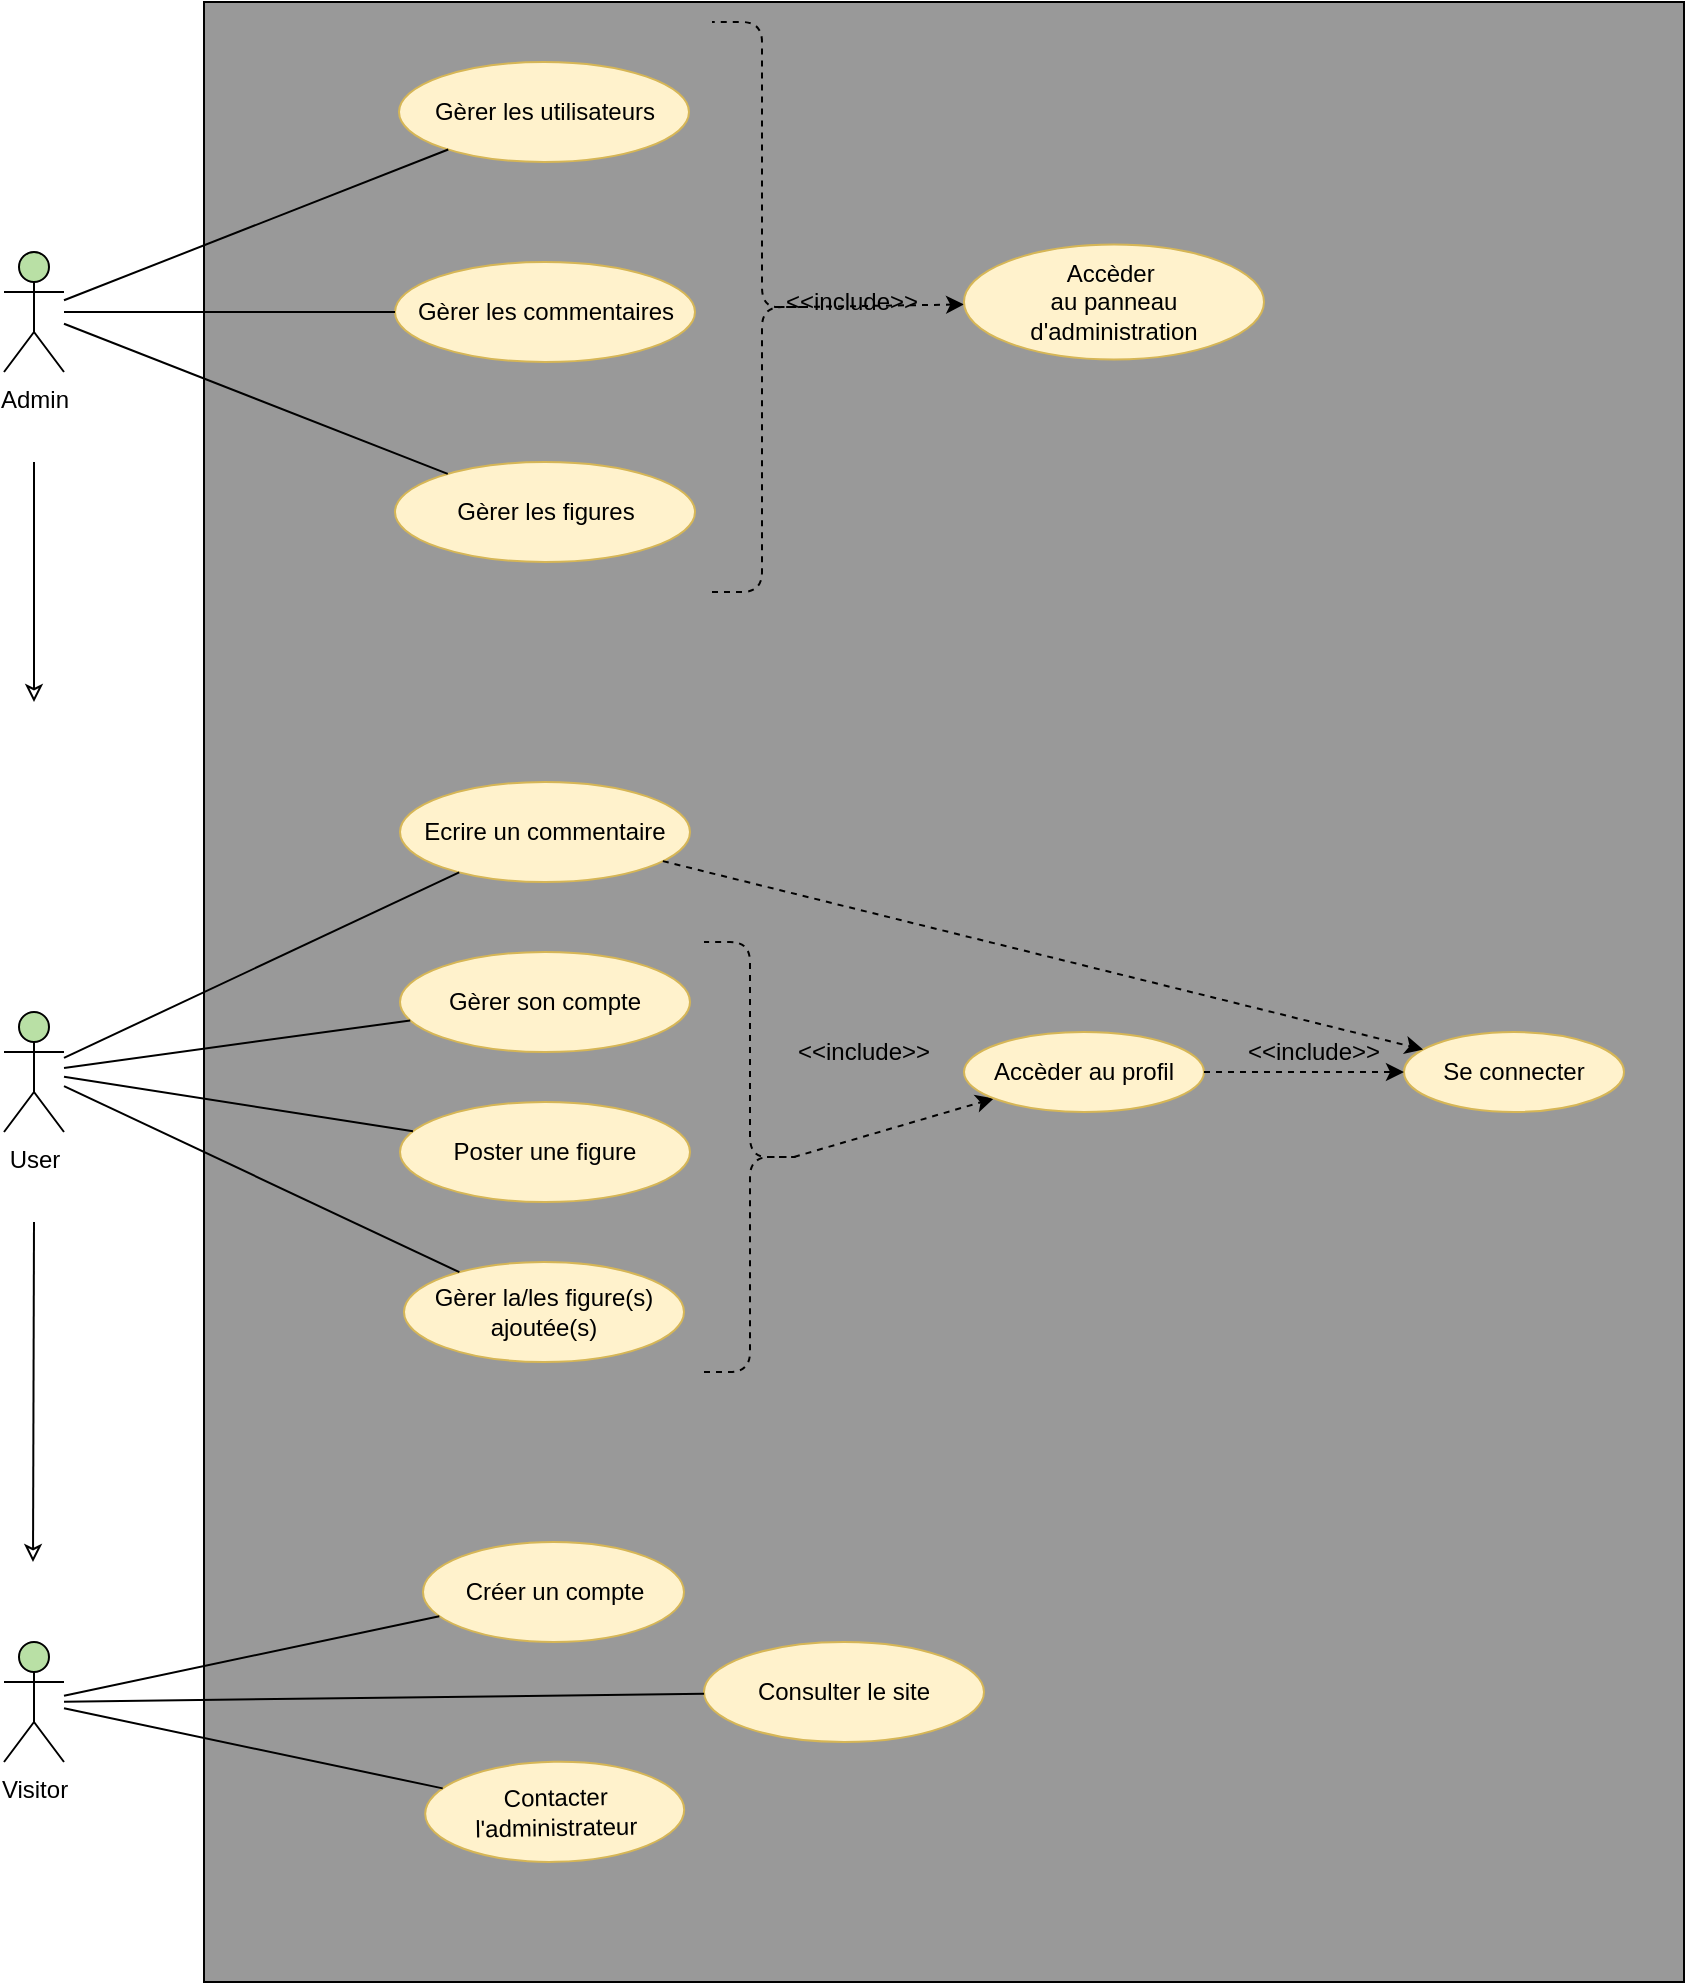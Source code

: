 <mxfile version="13.0.3" type="device"><diagram id="zZrbhSqcrDpQhGq3wGrU" name="Page-1"><mxGraphModel dx="966" dy="600" grid="1" gridSize="10" guides="1" tooltips="1" connect="1" arrows="1" fold="1" page="1" pageScale="1" pageWidth="827" pageHeight="1169" math="0" shadow="0"><root><mxCell id="0"/><mxCell id="1" parent="0"/><mxCell id="SnurV5FOQA9wHaOo7EKo-1" value="" style="rounded=0;whiteSpace=wrap;html=1;fillColor=#999999;" parent="1" vertex="1"><mxGeometry x="160" y="60" width="740" height="990" as="geometry"/></mxCell><mxCell id="SnurV5FOQA9wHaOo7EKo-3" value="Gèrer les figures" style="ellipse;whiteSpace=wrap;html=1;fillColor=#fff2cc;strokeColor=#d6b656;" parent="1" vertex="1"><mxGeometry x="255.5" y="290" width="150" height="50" as="geometry"/></mxCell><mxCell id="SnurV5FOQA9wHaOo7EKo-8" value="" style="endArrow=none;html=1;" parent="1" source="jI44pFs70pPbTSOZPMde-3" target="SnurV5FOQA9wHaOo7EKo-3" edge="1"><mxGeometry width="50" height="50" relative="1" as="geometry"><mxPoint x="90" y="180" as="sourcePoint"/><mxPoint x="160" y="150" as="targetPoint"/></mxGeometry></mxCell><mxCell id="jI44pFs70pPbTSOZPMde-3" value="Admin" style="shape=umlActor;verticalLabelPosition=bottom;labelBackgroundColor=#ffffff;verticalAlign=top;html=1;outlineConnect=0;fillColor=#B9E0A5;" parent="1" vertex="1"><mxGeometry x="60" y="185" width="30" height="60" as="geometry"/></mxCell><mxCell id="Sl9vRcVVT6XS8tVJoFEk-1" value="User" style="shape=umlActor;verticalLabelPosition=bottom;labelBackgroundColor=#ffffff;verticalAlign=top;html=1;outlineConnect=0;fillColor=#B9E0A5;" parent="1" vertex="1"><mxGeometry x="60" y="565" width="30" height="60" as="geometry"/></mxCell><mxCell id="Sl9vRcVVT6XS8tVJoFEk-2" value="Visitor" style="shape=umlActor;verticalLabelPosition=bottom;labelBackgroundColor=#ffffff;verticalAlign=top;html=1;outlineConnect=0;fillColor=#B9E0A5;" parent="1" vertex="1"><mxGeometry x="60" y="880" width="30" height="60" as="geometry"/></mxCell><mxCell id="Sl9vRcVVT6XS8tVJoFEk-3" value="Consulter le site" style="ellipse;whiteSpace=wrap;html=1;fillColor=#fff2cc;strokeColor=#d6b656;" parent="1" vertex="1"><mxGeometry x="410" y="880" width="140" height="50" as="geometry"/></mxCell><mxCell id="Sl9vRcVVT6XS8tVJoFEk-4" value="Contacter l'administrateur" style="ellipse;whiteSpace=wrap;html=1;fillColor=#fff2cc;strokeColor=#d6b656;rotation=-1;" parent="1" vertex="1"><mxGeometry x="270.59" y="939.92" width="129.5" height="50" as="geometry"/></mxCell><mxCell id="Sl9vRcVVT6XS8tVJoFEk-5" value="Créer un compte" style="ellipse;whiteSpace=wrap;html=1;fillColor=#fff2cc;strokeColor=#d6b656;" parent="1" vertex="1"><mxGeometry x="269.5" y="830" width="130.5" height="50" as="geometry"/></mxCell><mxCell id="Sl9vRcVVT6XS8tVJoFEk-6" value="" style="endArrow=none;html=1;" parent="1" source="Sl9vRcVVT6XS8tVJoFEk-2" target="Sl9vRcVVT6XS8tVJoFEk-3" edge="1"><mxGeometry width="50" height="50" relative="1" as="geometry"><mxPoint x="150" y="1140" as="sourcePoint"/><mxPoint x="200" y="1090" as="targetPoint"/></mxGeometry></mxCell><mxCell id="Sl9vRcVVT6XS8tVJoFEk-7" value="" style="endArrow=none;html=1;" parent="1" source="Sl9vRcVVT6XS8tVJoFEk-2" target="Sl9vRcVVT6XS8tVJoFEk-4" edge="1"><mxGeometry width="50" height="50" relative="1" as="geometry"><mxPoint x="110" y="1181.398" as="sourcePoint"/><mxPoint x="343.848" y="1047.291" as="targetPoint"/></mxGeometry></mxCell><mxCell id="Sl9vRcVVT6XS8tVJoFEk-8" value="" style="endArrow=none;html=1;" parent="1" source="Sl9vRcVVT6XS8tVJoFEk-2" target="Sl9vRcVVT6XS8tVJoFEk-5" edge="1"><mxGeometry width="50" height="50" relative="1" as="geometry"><mxPoint x="120" y="1191.398" as="sourcePoint"/><mxPoint x="353.848" y="1057.291" as="targetPoint"/></mxGeometry></mxCell><mxCell id="Sl9vRcVVT6XS8tVJoFEk-11" value="Ecrire un commentaire" style="ellipse;whiteSpace=wrap;html=1;fillColor=#fff2cc;strokeColor=#d6b656;" parent="1" vertex="1"><mxGeometry x="258" y="450" width="145" height="50" as="geometry"/></mxCell><mxCell id="Sl9vRcVVT6XS8tVJoFEk-12" value="Gèrer son compte" style="ellipse;whiteSpace=wrap;html=1;fillColor=#fff2cc;strokeColor=#d6b656;" parent="1" vertex="1"><mxGeometry x="258" y="535" width="145" height="50" as="geometry"/></mxCell><mxCell id="Sl9vRcVVT6XS8tVJoFEk-13" value="" style="endArrow=none;html=1;" parent="1" source="Sl9vRcVVT6XS8tVJoFEk-1" target="Sl9vRcVVT6XS8tVJoFEk-12" edge="1"><mxGeometry width="50" height="50" relative="1" as="geometry"><mxPoint x="100" y="691.15" as="sourcePoint"/><mxPoint x="394.485" y="517.413" as="targetPoint"/></mxGeometry></mxCell><mxCell id="Sl9vRcVVT6XS8tVJoFEk-14" value="" style="endArrow=none;html=1;" parent="1" source="Sl9vRcVVT6XS8tVJoFEk-1" target="Sl9vRcVVT6XS8tVJoFEk-11" edge="1"><mxGeometry width="50" height="50" relative="1" as="geometry"><mxPoint x="110" y="701.15" as="sourcePoint"/><mxPoint x="404.485" y="527.413" as="targetPoint"/></mxGeometry></mxCell><mxCell id="Sl9vRcVVT6XS8tVJoFEk-15" value="Gèrer les commentaires" style="ellipse;whiteSpace=wrap;html=1;fillColor=#fff2cc;strokeColor=#d6b656;" parent="1" vertex="1"><mxGeometry x="255.5" y="190" width="150" height="50" as="geometry"/></mxCell><mxCell id="Sl9vRcVVT6XS8tVJoFEk-16" value="Gèrer les utilisateurs" style="ellipse;whiteSpace=wrap;html=1;fillColor=#fff2cc;strokeColor=#d6b656;" parent="1" vertex="1"><mxGeometry x="257.5" y="90" width="145" height="50" as="geometry"/></mxCell><mxCell id="Sl9vRcVVT6XS8tVJoFEk-17" value="" style="endArrow=none;html=1;" parent="1" source="jI44pFs70pPbTSOZPMde-3" target="Sl9vRcVVT6XS8tVJoFEk-16" edge="1"><mxGeometry width="50" height="50" relative="1" as="geometry"><mxPoint x="100" y="229.305" as="sourcePoint"/><mxPoint x="477.347" y="337.6" as="targetPoint"/></mxGeometry></mxCell><mxCell id="Sl9vRcVVT6XS8tVJoFEk-18" value="" style="endArrow=none;html=1;" parent="1" source="jI44pFs70pPbTSOZPMde-3" target="Sl9vRcVVT6XS8tVJoFEk-15" edge="1"><mxGeometry width="50" height="50" relative="1" as="geometry"><mxPoint x="110" y="239.305" as="sourcePoint"/><mxPoint x="487.347" y="347.6" as="targetPoint"/></mxGeometry></mxCell><mxCell id="Sl9vRcVVT6XS8tVJoFEk-22" value="" style="endArrow=classic;html=1;endFill=0;" parent="1" edge="1"><mxGeometry width="50" height="50" relative="1" as="geometry"><mxPoint x="75" y="670" as="sourcePoint"/><mxPoint x="74.5" y="840" as="targetPoint"/></mxGeometry></mxCell><mxCell id="Sl9vRcVVT6XS8tVJoFEk-24" value="" style="endArrow=classic;html=1;endFill=0;" parent="1" edge="1"><mxGeometry width="50" height="50" relative="1" as="geometry"><mxPoint x="75" y="290" as="sourcePoint"/><mxPoint x="75" y="410" as="targetPoint"/></mxGeometry></mxCell><mxCell id="Sl9vRcVVT6XS8tVJoFEk-27" value="" style="shape=curlyBracket;whiteSpace=wrap;html=1;rounded=1;rotation=-180;dashed=1;" parent="1" vertex="1"><mxGeometry x="414" y="70" width="50" height="285" as="geometry"/></mxCell><mxCell id="Sl9vRcVVT6XS8tVJoFEk-28" value="" style="endArrow=classic;html=1;exitX=0.1;exitY=0.5;exitDx=0;exitDy=0;exitPerimeter=0;dashed=1;" parent="1" source="Sl9vRcVVT6XS8tVJoFEk-27" target="Sl9vRcVVT6XS8tVJoFEk-33" edge="1"><mxGeometry width="50" height="50" relative="1" as="geometry"><mxPoint x="620" y="260" as="sourcePoint"/><mxPoint x="650" y="233" as="targetPoint"/></mxGeometry></mxCell><mxCell id="Sl9vRcVVT6XS8tVJoFEk-29" value="&amp;lt;&amp;lt;include&amp;gt;&amp;gt;" style="text;html=1;strokeColor=none;fillColor=none;align=center;verticalAlign=middle;whiteSpace=wrap;rounded=0;" parent="1" vertex="1"><mxGeometry x="464" y="200" width="40" height="20" as="geometry"/></mxCell><mxCell id="Sl9vRcVVT6XS8tVJoFEk-30" value="" style="shape=curlyBracket;whiteSpace=wrap;html=1;rounded=1;rotation=-180;dashed=1;size=0.54;" parent="1" vertex="1"><mxGeometry x="410" y="530" width="50" height="215" as="geometry"/></mxCell><mxCell id="Sl9vRcVVT6XS8tVJoFEk-31" value="" style="endArrow=classic;html=1;exitX=0.1;exitY=0.5;exitDx=0;exitDy=0;exitPerimeter=0;dashed=1;" parent="1" source="Sl9vRcVVT6XS8tVJoFEk-30" target="Sl9vRcVVT6XS8tVJoFEk-35" edge="1"><mxGeometry width="50" height="50" relative="1" as="geometry"><mxPoint x="690" y="500" as="sourcePoint"/><mxPoint x="720" y="473" as="targetPoint"/></mxGeometry></mxCell><mxCell id="Sl9vRcVVT6XS8tVJoFEk-32" value="&amp;lt;&amp;lt;include&amp;gt;&amp;gt;" style="text;html=1;strokeColor=none;fillColor=none;align=center;verticalAlign=middle;whiteSpace=wrap;rounded=0;" parent="1" vertex="1"><mxGeometry x="680" y="575" width="70" height="20" as="geometry"/></mxCell><mxCell id="Sl9vRcVVT6XS8tVJoFEk-33" value="Accèder&amp;nbsp;&lt;br&gt;au panneau d'administration" style="ellipse;whiteSpace=wrap;html=1;fillColor=#fff2cc;strokeColor=#d6b656;" parent="1" vertex="1"><mxGeometry x="540" y="181.25" width="150" height="57.5" as="geometry"/></mxCell><mxCell id="Sl9vRcVVT6XS8tVJoFEk-34" value="Se connecter" style="ellipse;whiteSpace=wrap;html=1;fillColor=#fff2cc;strokeColor=#d6b656;" parent="1" vertex="1"><mxGeometry x="760" y="575" width="110" height="40" as="geometry"/></mxCell><mxCell id="Sl9vRcVVT6XS8tVJoFEk-35" value="Accèder au profil" style="ellipse;whiteSpace=wrap;html=1;fillColor=#fff2cc;strokeColor=#d6b656;" parent="1" vertex="1"><mxGeometry x="540" y="575" width="120" height="40" as="geometry"/></mxCell><mxCell id="Sl9vRcVVT6XS8tVJoFEk-37" value="&amp;lt;&amp;lt;include&amp;gt;&amp;gt;" style="text;html=1;strokeColor=none;fillColor=none;align=center;verticalAlign=middle;whiteSpace=wrap;rounded=0;" parent="1" vertex="1"><mxGeometry x="470" y="575" width="40" height="20" as="geometry"/></mxCell><mxCell id="LtbWdslH3wBxbDuLZw9L-1" value="Poster une figure" style="ellipse;whiteSpace=wrap;html=1;fillColor=#fff2cc;strokeColor=#d6b656;" parent="1" vertex="1"><mxGeometry x="258" y="610" width="145" height="50" as="geometry"/></mxCell><mxCell id="LtbWdslH3wBxbDuLZw9L-2" style="edgeStyle=orthogonalEdgeStyle;rounded=0;orthogonalLoop=1;jettySize=auto;html=1;exitX=0.5;exitY=1;exitDx=0;exitDy=0;" parent="1" source="LtbWdslH3wBxbDuLZw9L-1" target="LtbWdslH3wBxbDuLZw9L-1" edge="1"><mxGeometry relative="1" as="geometry"/></mxCell><mxCell id="LtbWdslH3wBxbDuLZw9L-3" value="Gèrer la/les figure(s) ajoutée(s)" style="ellipse;whiteSpace=wrap;html=1;fillColor=#fff2cc;strokeColor=#d6b656;" parent="1" vertex="1"><mxGeometry x="260" y="690" width="140" height="50" as="geometry"/></mxCell><mxCell id="LtbWdslH3wBxbDuLZw9L-5" value="" style="endArrow=none;html=1;" parent="1" source="Sl9vRcVVT6XS8tVJoFEk-1" target="LtbWdslH3wBxbDuLZw9L-1" edge="1"><mxGeometry width="50" height="50" relative="1" as="geometry"><mxPoint x="100" y="545.294" as="sourcePoint"/><mxPoint x="295.554" y="483.944" as="targetPoint"/></mxGeometry></mxCell><mxCell id="LtbWdslH3wBxbDuLZw9L-6" value="" style="endArrow=none;html=1;" parent="1" source="Sl9vRcVVT6XS8tVJoFEk-1" target="LtbWdslH3wBxbDuLZw9L-3" edge="1"><mxGeometry width="50" height="50" relative="1" as="geometry"><mxPoint x="100" y="556.471" as="sourcePoint"/><mxPoint x="302.87" y="643.983" as="targetPoint"/></mxGeometry></mxCell><mxCell id="LtbWdslH3wBxbDuLZw9L-7" value="" style="endArrow=classic;html=1;dashed=1;" parent="1" source="Sl9vRcVVT6XS8tVJoFEk-35" target="Sl9vRcVVT6XS8tVJoFEk-34" edge="1"><mxGeometry width="50" height="50" relative="1" as="geometry"><mxPoint x="465" y="600" as="sourcePoint"/><mxPoint x="575" y="600" as="targetPoint"/></mxGeometry></mxCell><mxCell id="ebf6aJJIKhiJxmZL7ixl-2" value="" style="endArrow=classic;html=1;dashed=1;" edge="1" parent="1" source="Sl9vRcVVT6XS8tVJoFEk-11" target="Sl9vRcVVT6XS8tVJoFEk-34"><mxGeometry width="50" height="50" relative="1" as="geometry"><mxPoint x="670" y="605" as="sourcePoint"/><mxPoint x="770" y="605" as="targetPoint"/></mxGeometry></mxCell></root></mxGraphModel></diagram></mxfile>